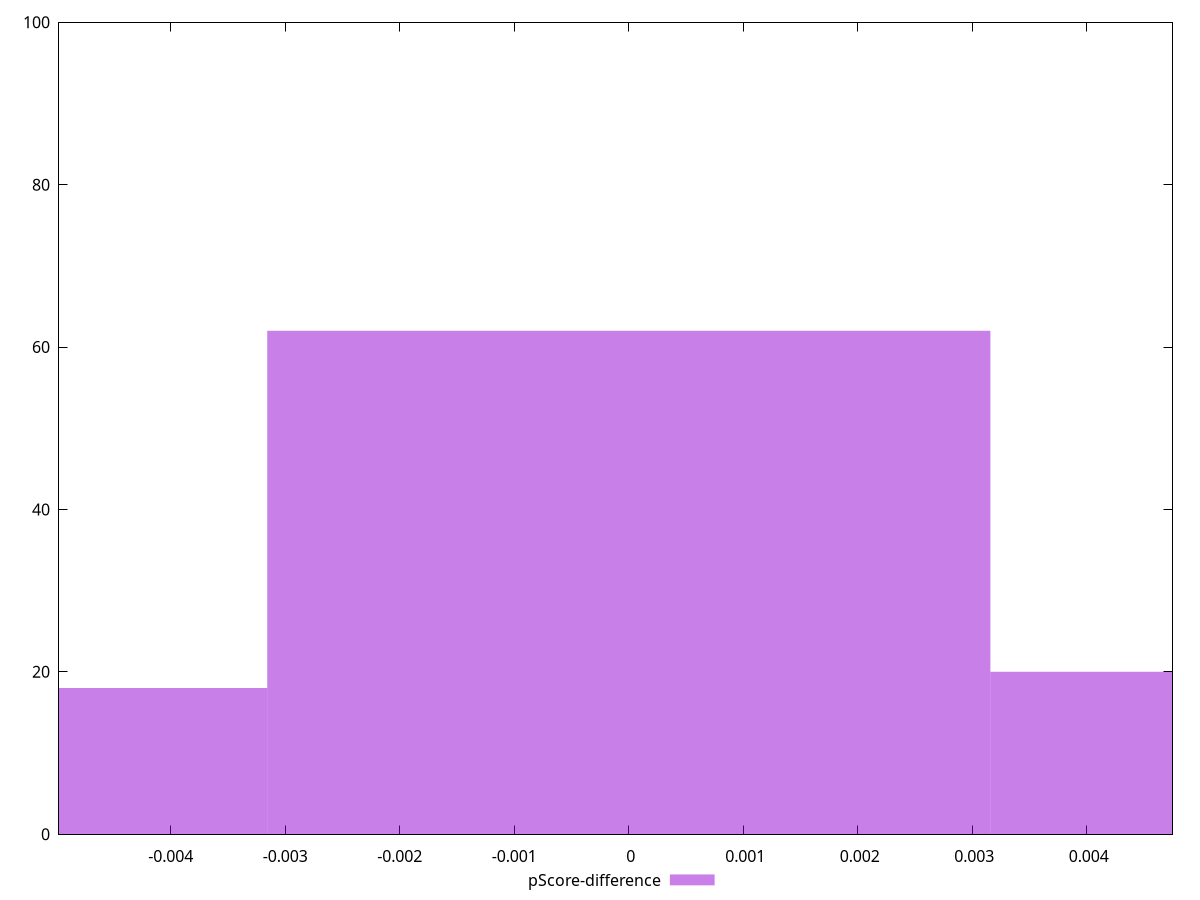 reset

$pScoreDifference <<EOF
0 62
0.006316133850455439 20
-0.006316133850455439 18
EOF

set key outside below
set boxwidth 0.006316133850455439
set xrange [-0.004976908506798328:0.004748737778849488]
set yrange [0:100]
set trange [0:100]
set style fill transparent solid 0.5 noborder
set terminal svg size 640, 490 enhanced background rgb 'white'
set output "reprap/estimated-input-latency/samples/pages+cached+noexternal+nomedia/pScore-difference/histogram.svg"

plot $pScoreDifference title "pScore-difference" with boxes

reset
